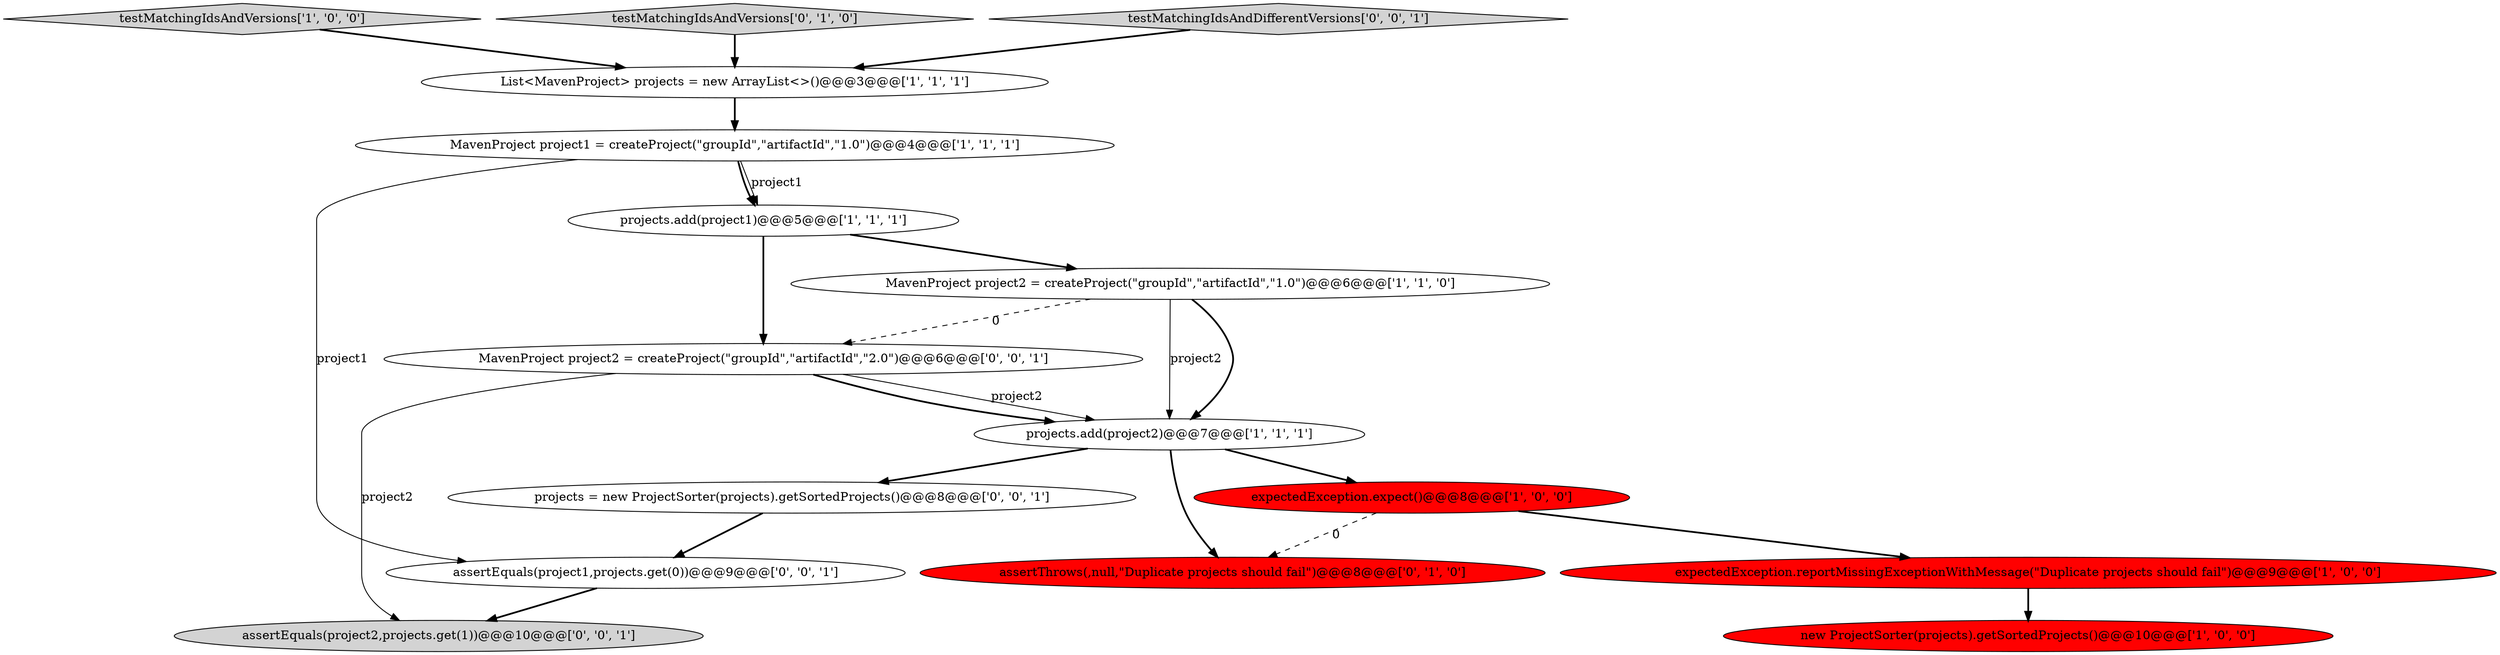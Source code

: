 digraph {
11 [style = filled, label = "assertEquals(project2,projects.get(1))@@@10@@@['0', '0', '1']", fillcolor = lightgray, shape = ellipse image = "AAA0AAABBB3BBB"];
5 [style = filled, label = "testMatchingIdsAndVersions['1', '0', '0']", fillcolor = lightgray, shape = diamond image = "AAA0AAABBB1BBB"];
0 [style = filled, label = "MavenProject project1 = createProject(\"groupId\",\"artifactId\",\"1.0\")@@@4@@@['1', '1', '1']", fillcolor = white, shape = ellipse image = "AAA0AAABBB1BBB"];
9 [style = filled, label = "assertThrows(,null,\"Duplicate projects should fail\")@@@8@@@['0', '1', '0']", fillcolor = red, shape = ellipse image = "AAA1AAABBB2BBB"];
2 [style = filled, label = "projects.add(project1)@@@5@@@['1', '1', '1']", fillcolor = white, shape = ellipse image = "AAA0AAABBB1BBB"];
3 [style = filled, label = "MavenProject project2 = createProject(\"groupId\",\"artifactId\",\"1.0\")@@@6@@@['1', '1', '0']", fillcolor = white, shape = ellipse image = "AAA0AAABBB1BBB"];
7 [style = filled, label = "expectedException.reportMissingExceptionWithMessage(\"Duplicate projects should fail\")@@@9@@@['1', '0', '0']", fillcolor = red, shape = ellipse image = "AAA1AAABBB1BBB"];
8 [style = filled, label = "new ProjectSorter(projects).getSortedProjects()@@@10@@@['1', '0', '0']", fillcolor = red, shape = ellipse image = "AAA1AAABBB1BBB"];
10 [style = filled, label = "testMatchingIdsAndVersions['0', '1', '0']", fillcolor = lightgray, shape = diamond image = "AAA0AAABBB2BBB"];
15 [style = filled, label = "assertEquals(project1,projects.get(0))@@@9@@@['0', '0', '1']", fillcolor = white, shape = ellipse image = "AAA0AAABBB3BBB"];
14 [style = filled, label = "projects = new ProjectSorter(projects).getSortedProjects()@@@8@@@['0', '0', '1']", fillcolor = white, shape = ellipse image = "AAA0AAABBB3BBB"];
12 [style = filled, label = "MavenProject project2 = createProject(\"groupId\",\"artifactId\",\"2.0\")@@@6@@@['0', '0', '1']", fillcolor = white, shape = ellipse image = "AAA0AAABBB3BBB"];
13 [style = filled, label = "testMatchingIdsAndDifferentVersions['0', '0', '1']", fillcolor = lightgray, shape = diamond image = "AAA0AAABBB3BBB"];
6 [style = filled, label = "List<MavenProject> projects = new ArrayList<>()@@@3@@@['1', '1', '1']", fillcolor = white, shape = ellipse image = "AAA0AAABBB1BBB"];
4 [style = filled, label = "projects.add(project2)@@@7@@@['1', '1', '1']", fillcolor = white, shape = ellipse image = "AAA0AAABBB1BBB"];
1 [style = filled, label = "expectedException.expect()@@@8@@@['1', '0', '0']", fillcolor = red, shape = ellipse image = "AAA1AAABBB1BBB"];
4->9 [style = bold, label=""];
4->14 [style = bold, label=""];
2->3 [style = bold, label=""];
0->2 [style = bold, label=""];
0->2 [style = solid, label="project1"];
1->9 [style = dashed, label="0"];
6->0 [style = bold, label=""];
7->8 [style = bold, label=""];
3->4 [style = bold, label=""];
1->7 [style = bold, label=""];
10->6 [style = bold, label=""];
0->15 [style = solid, label="project1"];
2->12 [style = bold, label=""];
3->4 [style = solid, label="project2"];
3->12 [style = dashed, label="0"];
5->6 [style = bold, label=""];
15->11 [style = bold, label=""];
12->4 [style = bold, label=""];
12->4 [style = solid, label="project2"];
12->11 [style = solid, label="project2"];
14->15 [style = bold, label=""];
4->1 [style = bold, label=""];
13->6 [style = bold, label=""];
}
